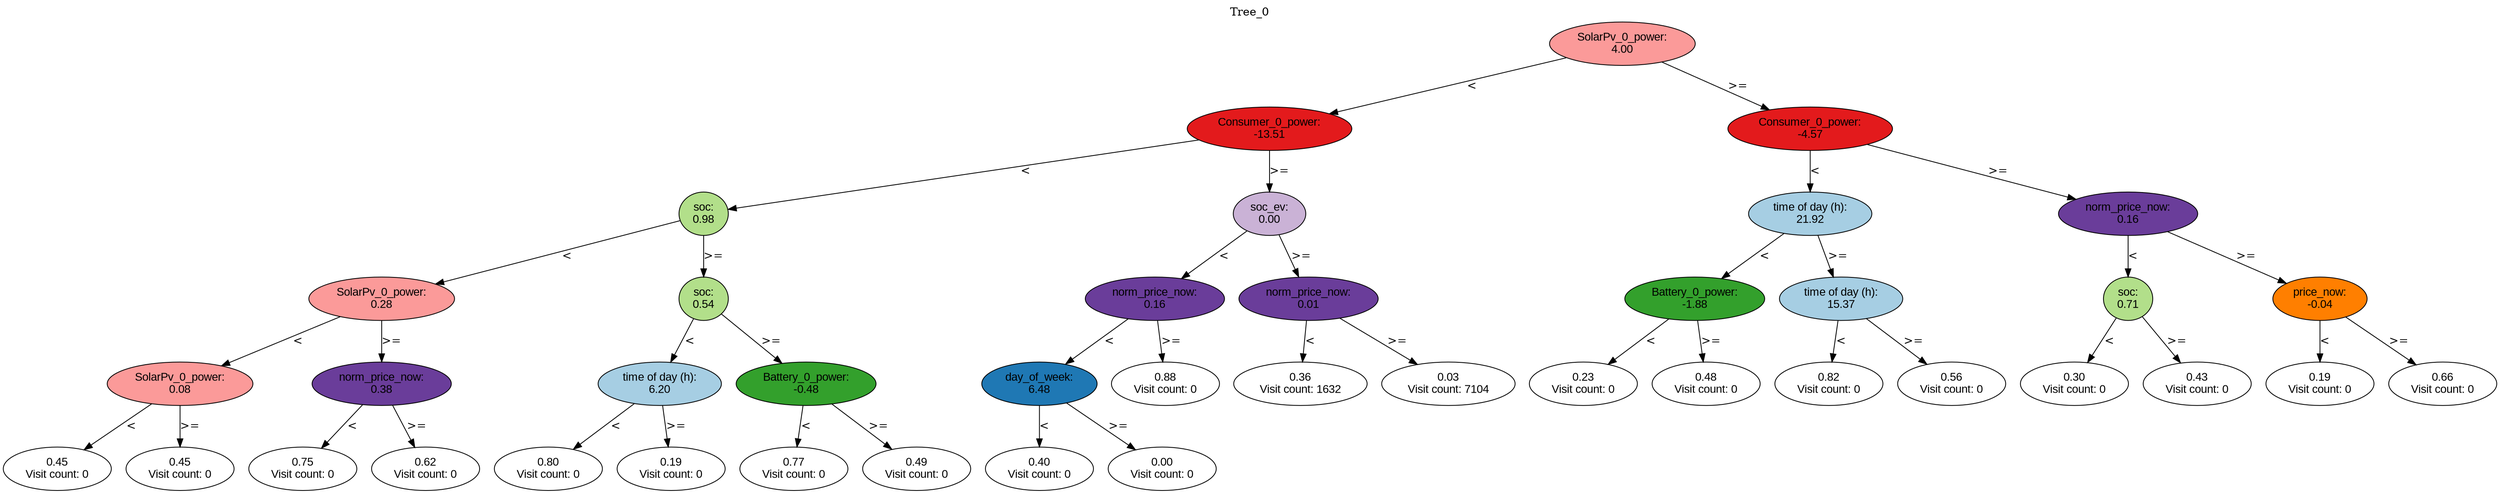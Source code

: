 digraph BST {
    node [fontname="Arial" style=filled colorscheme=paired12];
    0 [ label = "SolarPv_0_power:
4.00" fillcolor=5];
    1 [ label = "Consumer_0_power:
-13.51" fillcolor=6];
    2 [ label = "soc:
0.98" fillcolor=3];
    3 [ label = "SolarPv_0_power:
0.28" fillcolor=5];
    4 [ label = "SolarPv_0_power:
0.08" fillcolor=5];
    5 [ label = "0.45
Visit count: 0" fillcolor=white];
    6 [ label = "0.45
Visit count: 0" fillcolor=white];
    7 [ label = "norm_price_now:
0.38" fillcolor=10];
    8 [ label = "0.75
Visit count: 0" fillcolor=white];
    9 [ label = "0.62
Visit count: 0" fillcolor=white];
    10 [ label = "soc:
0.54" fillcolor=3];
    11 [ label = "time of day (h):
6.20" fillcolor=1];
    12 [ label = "0.80
Visit count: 0" fillcolor=white];
    13 [ label = "0.19
Visit count: 0" fillcolor=white];
    14 [ label = "Battery_0_power:
-0.48" fillcolor=4];
    15 [ label = "0.77
Visit count: 0" fillcolor=white];
    16 [ label = "0.49
Visit count: 0" fillcolor=white];
    17 [ label = "soc_ev:
0.00" fillcolor=9];
    18 [ label = "norm_price_now:
0.16" fillcolor=10];
    19 [ label = "day_of_week:
6.48" fillcolor=2];
    20 [ label = "0.40
Visit count: 0" fillcolor=white];
    21 [ label = "0.00
Visit count: 0" fillcolor=white];
    22 [ label = "0.88
Visit count: 0" fillcolor=white];
    23 [ label = "norm_price_now:
0.01" fillcolor=10];
    24 [ label = "0.36
Visit count: 1632" fillcolor=white];
    25 [ label = "0.03
Visit count: 7104" fillcolor=white];
    26 [ label = "Consumer_0_power:
-4.57" fillcolor=6];
    27 [ label = "time of day (h):
21.92" fillcolor=1];
    28 [ label = "Battery_0_power:
-1.88" fillcolor=4];
    29 [ label = "0.23
Visit count: 0" fillcolor=white];
    30 [ label = "0.48
Visit count: 0" fillcolor=white];
    31 [ label = "time of day (h):
15.37" fillcolor=1];
    32 [ label = "0.82
Visit count: 0" fillcolor=white];
    33 [ label = "0.56
Visit count: 0" fillcolor=white];
    34 [ label = "norm_price_now:
0.16" fillcolor=10];
    35 [ label = "soc:
0.71" fillcolor=3];
    36 [ label = "0.30
Visit count: 0" fillcolor=white];
    37 [ label = "0.43
Visit count: 0" fillcolor=white];
    38 [ label = "price_now:
-0.04" fillcolor=8];
    39 [ label = "0.19
Visit count: 0" fillcolor=white];
    40 [ label = "0.66
Visit count: 0" fillcolor=white];

    0  -> 1[ label = "<"];
    0  -> 26[ label = ">="];
    1  -> 2[ label = "<"];
    1  -> 17[ label = ">="];
    2  -> 3[ label = "<"];
    2  -> 10[ label = ">="];
    3  -> 4[ label = "<"];
    3  -> 7[ label = ">="];
    4  -> 5[ label = "<"];
    4  -> 6[ label = ">="];
    7  -> 8[ label = "<"];
    7  -> 9[ label = ">="];
    10  -> 11[ label = "<"];
    10  -> 14[ label = ">="];
    11  -> 12[ label = "<"];
    11  -> 13[ label = ">="];
    14  -> 15[ label = "<"];
    14  -> 16[ label = ">="];
    17  -> 18[ label = "<"];
    17  -> 23[ label = ">="];
    18  -> 19[ label = "<"];
    18  -> 22[ label = ">="];
    19  -> 20[ label = "<"];
    19  -> 21[ label = ">="];
    23  -> 24[ label = "<"];
    23  -> 25[ label = ">="];
    26  -> 27[ label = "<"];
    26  -> 34[ label = ">="];
    27  -> 28[ label = "<"];
    27  -> 31[ label = ">="];
    28  -> 29[ label = "<"];
    28  -> 30[ label = ">="];
    31  -> 32[ label = "<"];
    31  -> 33[ label = ">="];
    34  -> 35[ label = "<"];
    34  -> 38[ label = ">="];
    35  -> 36[ label = "<"];
    35  -> 37[ label = ">="];
    38  -> 39[ label = "<"];
    38  -> 40[ label = ">="];

    labelloc="t";
    label="Tree_0";
}